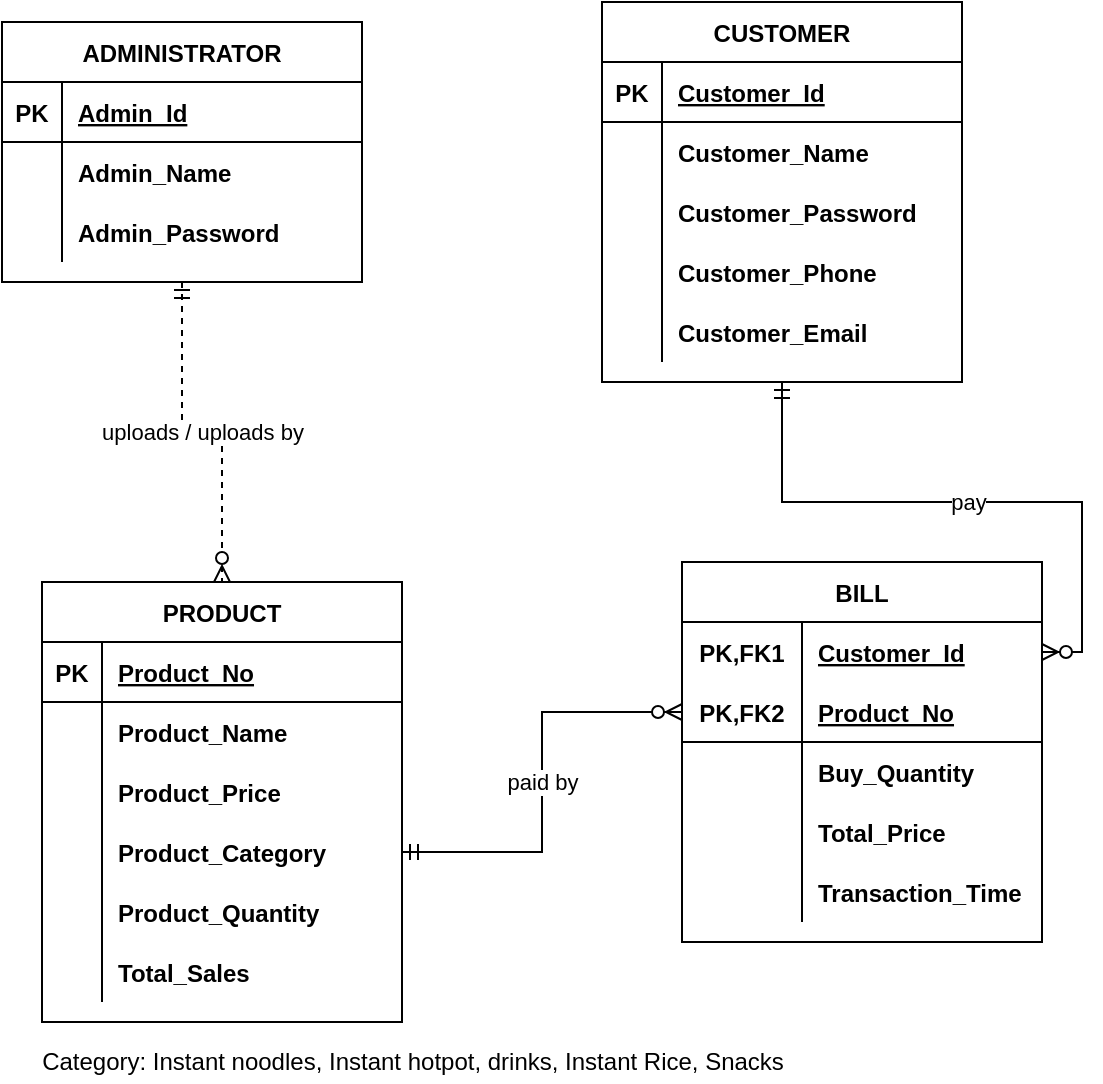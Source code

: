 <mxfile version="14.7.8" type="device"><diagram id="zZ8J8XTwpfkZjhq-rrlY" name="Page-1"><mxGraphModel dx="1038" dy="560" grid="1" gridSize="10" guides="1" tooltips="1" connect="1" arrows="1" fold="1" page="1" pageScale="1" pageWidth="850" pageHeight="1100" math="0" shadow="0"><root><mxCell id="0"/><mxCell id="1" parent="0"/><mxCell id="xEKHKt6Kv9309j9i0QB2-54" value="uploads / uploads by" style="edgeStyle=orthogonalEdgeStyle;rounded=0;orthogonalLoop=1;jettySize=auto;html=1;dashed=1;startArrow=ERmandOne;startFill=0;endArrow=ERzeroToMany;endFill=1;" parent="1" source="xEKHKt6Kv9309j9i0QB2-1" target="xEKHKt6Kv9309j9i0QB2-41" edge="1"><mxGeometry relative="1" as="geometry"/></mxCell><mxCell id="xEKHKt6Kv9309j9i0QB2-1" value="ADMINISTRATOR" style="shape=table;startSize=30;container=1;collapsible=1;childLayout=tableLayout;fixedRows=1;rowLines=0;fontStyle=1;align=center;resizeLast=1;" parent="1" vertex="1"><mxGeometry x="40" y="40" width="180" height="130" as="geometry"/></mxCell><mxCell id="xEKHKt6Kv9309j9i0QB2-2" value="" style="shape=partialRectangle;collapsible=0;dropTarget=0;pointerEvents=0;fillColor=none;top=0;left=0;bottom=1;right=0;points=[[0,0.5],[1,0.5]];portConstraint=eastwest;" parent="xEKHKt6Kv9309j9i0QB2-1" vertex="1"><mxGeometry y="30" width="180" height="30" as="geometry"/></mxCell><mxCell id="xEKHKt6Kv9309j9i0QB2-3" value="PK" style="shape=partialRectangle;connectable=0;fillColor=none;top=0;left=0;bottom=0;right=0;fontStyle=1;overflow=hidden;" parent="xEKHKt6Kv9309j9i0QB2-2" vertex="1"><mxGeometry width="30" height="30" as="geometry"/></mxCell><mxCell id="xEKHKt6Kv9309j9i0QB2-4" value="Admin_Id" style="shape=partialRectangle;connectable=0;fillColor=none;top=0;left=0;bottom=0;right=0;align=left;spacingLeft=6;fontStyle=5;overflow=hidden;" parent="xEKHKt6Kv9309j9i0QB2-2" vertex="1"><mxGeometry x="30" width="150" height="30" as="geometry"/></mxCell><mxCell id="xEKHKt6Kv9309j9i0QB2-5" value="" style="shape=partialRectangle;collapsible=0;dropTarget=0;pointerEvents=0;fillColor=none;top=0;left=0;bottom=0;right=0;points=[[0,0.5],[1,0.5]];portConstraint=eastwest;" parent="xEKHKt6Kv9309j9i0QB2-1" vertex="1"><mxGeometry y="60" width="180" height="30" as="geometry"/></mxCell><mxCell id="xEKHKt6Kv9309j9i0QB2-6" value="" style="shape=partialRectangle;connectable=0;fillColor=none;top=0;left=0;bottom=0;right=0;editable=1;overflow=hidden;" parent="xEKHKt6Kv9309j9i0QB2-5" vertex="1"><mxGeometry width="30" height="30" as="geometry"/></mxCell><mxCell id="xEKHKt6Kv9309j9i0QB2-7" value="Admin_Name" style="shape=partialRectangle;connectable=0;fillColor=none;top=0;left=0;bottom=0;right=0;align=left;spacingLeft=6;overflow=hidden;fontStyle=1" parent="xEKHKt6Kv9309j9i0QB2-5" vertex="1"><mxGeometry x="30" width="150" height="30" as="geometry"/></mxCell><mxCell id="xEKHKt6Kv9309j9i0QB2-8" value="" style="shape=partialRectangle;collapsible=0;dropTarget=0;pointerEvents=0;fillColor=none;top=0;left=0;bottom=0;right=0;points=[[0,0.5],[1,0.5]];portConstraint=eastwest;" parent="xEKHKt6Kv9309j9i0QB2-1" vertex="1"><mxGeometry y="90" width="180" height="30" as="geometry"/></mxCell><mxCell id="xEKHKt6Kv9309j9i0QB2-9" value="" style="shape=partialRectangle;connectable=0;fillColor=none;top=0;left=0;bottom=0;right=0;editable=1;overflow=hidden;" parent="xEKHKt6Kv9309j9i0QB2-8" vertex="1"><mxGeometry width="30" height="30" as="geometry"/></mxCell><mxCell id="xEKHKt6Kv9309j9i0QB2-10" value="Admin_Password" style="shape=partialRectangle;connectable=0;fillColor=none;top=0;left=0;bottom=0;right=0;align=left;spacingLeft=6;overflow=hidden;fontStyle=1" parent="xEKHKt6Kv9309j9i0QB2-8" vertex="1"><mxGeometry x="30" width="150" height="30" as="geometry"/></mxCell><mxCell id="xEKHKt6Kv9309j9i0QB2-68" value="pay" style="edgeStyle=orthogonalEdgeStyle;rounded=0;orthogonalLoop=1;jettySize=auto;html=1;exitX=0.5;exitY=1;exitDx=0;exitDy=0;entryX=1;entryY=0.5;entryDx=0;entryDy=0;startArrow=ERmandOne;startFill=0;endArrow=ERzeroToMany;endFill=1;" parent="1" source="xEKHKt6Kv9309j9i0QB2-27" target="xEKHKt6Kv9309j9i0QB2-56" edge="1"><mxGeometry relative="1" as="geometry"/></mxCell><mxCell id="xEKHKt6Kv9309j9i0QB2-27" value="CUSTOMER" style="shape=table;startSize=30;container=1;collapsible=1;childLayout=tableLayout;fixedRows=1;rowLines=0;fontStyle=1;align=center;resizeLast=1;" parent="1" vertex="1"><mxGeometry x="340" y="30" width="180" height="190" as="geometry"/></mxCell><mxCell id="xEKHKt6Kv9309j9i0QB2-28" value="" style="shape=partialRectangle;collapsible=0;dropTarget=0;pointerEvents=0;fillColor=none;top=0;left=0;bottom=1;right=0;points=[[0,0.5],[1,0.5]];portConstraint=eastwest;" parent="xEKHKt6Kv9309j9i0QB2-27" vertex="1"><mxGeometry y="30" width="180" height="30" as="geometry"/></mxCell><mxCell id="xEKHKt6Kv9309j9i0QB2-29" value="PK" style="shape=partialRectangle;connectable=0;fillColor=none;top=0;left=0;bottom=0;right=0;fontStyle=1;overflow=hidden;" parent="xEKHKt6Kv9309j9i0QB2-28" vertex="1"><mxGeometry width="30" height="30" as="geometry"/></mxCell><mxCell id="xEKHKt6Kv9309j9i0QB2-30" value="Customer_Id" style="shape=partialRectangle;connectable=0;fillColor=none;top=0;left=0;bottom=0;right=0;align=left;spacingLeft=6;fontStyle=5;overflow=hidden;" parent="xEKHKt6Kv9309j9i0QB2-28" vertex="1"><mxGeometry x="30" width="150" height="30" as="geometry"/></mxCell><mxCell id="xEKHKt6Kv9309j9i0QB2-31" value="" style="shape=partialRectangle;collapsible=0;dropTarget=0;pointerEvents=0;fillColor=none;top=0;left=0;bottom=0;right=0;points=[[0,0.5],[1,0.5]];portConstraint=eastwest;" parent="xEKHKt6Kv9309j9i0QB2-27" vertex="1"><mxGeometry y="60" width="180" height="30" as="geometry"/></mxCell><mxCell id="xEKHKt6Kv9309j9i0QB2-32" value="" style="shape=partialRectangle;connectable=0;fillColor=none;top=0;left=0;bottom=0;right=0;editable=1;overflow=hidden;" parent="xEKHKt6Kv9309j9i0QB2-31" vertex="1"><mxGeometry width="30" height="30" as="geometry"/></mxCell><mxCell id="xEKHKt6Kv9309j9i0QB2-33" value="Customer_Name" style="shape=partialRectangle;connectable=0;fillColor=none;top=0;left=0;bottom=0;right=0;align=left;spacingLeft=6;overflow=hidden;fontStyle=1" parent="xEKHKt6Kv9309j9i0QB2-31" vertex="1"><mxGeometry x="30" width="150" height="30" as="geometry"/></mxCell><mxCell id="xEKHKt6Kv9309j9i0QB2-34" value="" style="shape=partialRectangle;collapsible=0;dropTarget=0;pointerEvents=0;fillColor=none;top=0;left=0;bottom=0;right=0;points=[[0,0.5],[1,0.5]];portConstraint=eastwest;" parent="xEKHKt6Kv9309j9i0QB2-27" vertex="1"><mxGeometry y="90" width="180" height="30" as="geometry"/></mxCell><mxCell id="xEKHKt6Kv9309j9i0QB2-35" value="" style="shape=partialRectangle;connectable=0;fillColor=none;top=0;left=0;bottom=0;right=0;editable=1;overflow=hidden;" parent="xEKHKt6Kv9309j9i0QB2-34" vertex="1"><mxGeometry width="30" height="30" as="geometry"/></mxCell><mxCell id="xEKHKt6Kv9309j9i0QB2-36" value="Customer_Password" style="shape=partialRectangle;connectable=0;fillColor=none;top=0;left=0;bottom=0;right=0;align=left;spacingLeft=6;overflow=hidden;fontStyle=1" parent="xEKHKt6Kv9309j9i0QB2-34" vertex="1"><mxGeometry x="30" width="150" height="30" as="geometry"/></mxCell><mxCell id="xEKHKt6Kv9309j9i0QB2-83" value="" style="shape=partialRectangle;collapsible=0;dropTarget=0;pointerEvents=0;fillColor=none;top=0;left=0;bottom=0;right=0;points=[[0,0.5],[1,0.5]];portConstraint=eastwest;" parent="xEKHKt6Kv9309j9i0QB2-27" vertex="1"><mxGeometry y="120" width="180" height="30" as="geometry"/></mxCell><mxCell id="xEKHKt6Kv9309j9i0QB2-84" value="" style="shape=partialRectangle;connectable=0;fillColor=none;top=0;left=0;bottom=0;right=0;editable=1;overflow=hidden;" parent="xEKHKt6Kv9309j9i0QB2-83" vertex="1"><mxGeometry width="30" height="30" as="geometry"/></mxCell><mxCell id="xEKHKt6Kv9309j9i0QB2-85" value="Customer_Phone" style="shape=partialRectangle;connectable=0;fillColor=none;top=0;left=0;bottom=0;right=0;align=left;spacingLeft=6;overflow=hidden;fontStyle=1" parent="xEKHKt6Kv9309j9i0QB2-83" vertex="1"><mxGeometry x="30" width="150" height="30" as="geometry"/></mxCell><mxCell id="xEKHKt6Kv9309j9i0QB2-86" value="" style="shape=partialRectangle;collapsible=0;dropTarget=0;pointerEvents=0;fillColor=none;top=0;left=0;bottom=0;right=0;points=[[0,0.5],[1,0.5]];portConstraint=eastwest;" parent="xEKHKt6Kv9309j9i0QB2-27" vertex="1"><mxGeometry y="150" width="180" height="30" as="geometry"/></mxCell><mxCell id="xEKHKt6Kv9309j9i0QB2-87" value="" style="shape=partialRectangle;connectable=0;fillColor=none;top=0;left=0;bottom=0;right=0;editable=1;overflow=hidden;" parent="xEKHKt6Kv9309j9i0QB2-86" vertex="1"><mxGeometry width="30" height="30" as="geometry"/></mxCell><mxCell id="xEKHKt6Kv9309j9i0QB2-88" value="Customer_Email" style="shape=partialRectangle;connectable=0;fillColor=none;top=0;left=0;bottom=0;right=0;align=left;spacingLeft=6;overflow=hidden;fontStyle=1" parent="xEKHKt6Kv9309j9i0QB2-86" vertex="1"><mxGeometry x="30" width="150" height="30" as="geometry"/></mxCell><mxCell id="xEKHKt6Kv9309j9i0QB2-41" value="PRODUCT" style="shape=table;startSize=30;container=1;collapsible=1;childLayout=tableLayout;fixedRows=1;rowLines=0;fontStyle=1;align=center;resizeLast=1;" parent="1" vertex="1"><mxGeometry x="60" y="320" width="180" height="220" as="geometry"/></mxCell><mxCell id="xEKHKt6Kv9309j9i0QB2-42" value="" style="shape=partialRectangle;collapsible=0;dropTarget=0;pointerEvents=0;fillColor=none;top=0;left=0;bottom=1;right=0;points=[[0,0.5],[1,0.5]];portConstraint=eastwest;" parent="xEKHKt6Kv9309j9i0QB2-41" vertex="1"><mxGeometry y="30" width="180" height="30" as="geometry"/></mxCell><mxCell id="xEKHKt6Kv9309j9i0QB2-43" value="PK" style="shape=partialRectangle;connectable=0;fillColor=none;top=0;left=0;bottom=0;right=0;fontStyle=1;overflow=hidden;" parent="xEKHKt6Kv9309j9i0QB2-42" vertex="1"><mxGeometry width="30" height="30" as="geometry"/></mxCell><mxCell id="xEKHKt6Kv9309j9i0QB2-44" value="Product_No" style="shape=partialRectangle;connectable=0;fillColor=none;top=0;left=0;bottom=0;right=0;align=left;spacingLeft=6;fontStyle=5;overflow=hidden;" parent="xEKHKt6Kv9309j9i0QB2-42" vertex="1"><mxGeometry x="30" width="150" height="30" as="geometry"/></mxCell><mxCell id="xEKHKt6Kv9309j9i0QB2-45" value="" style="shape=partialRectangle;collapsible=0;dropTarget=0;pointerEvents=0;fillColor=none;top=0;left=0;bottom=0;right=0;points=[[0,0.5],[1,0.5]];portConstraint=eastwest;fontStyle=1" parent="xEKHKt6Kv9309j9i0QB2-41" vertex="1"><mxGeometry y="60" width="180" height="30" as="geometry"/></mxCell><mxCell id="xEKHKt6Kv9309j9i0QB2-46" value="" style="shape=partialRectangle;connectable=0;fillColor=none;top=0;left=0;bottom=0;right=0;editable=1;overflow=hidden;" parent="xEKHKt6Kv9309j9i0QB2-45" vertex="1"><mxGeometry width="30" height="30" as="geometry"/></mxCell><mxCell id="xEKHKt6Kv9309j9i0QB2-47" value="Product_Name" style="shape=partialRectangle;connectable=0;fillColor=none;top=0;left=0;bottom=0;right=0;align=left;spacingLeft=6;overflow=hidden;fontStyle=1" parent="xEKHKt6Kv9309j9i0QB2-45" vertex="1"><mxGeometry x="30" width="150" height="30" as="geometry"/></mxCell><mxCell id="xEKHKt6Kv9309j9i0QB2-90" value="" style="shape=partialRectangle;collapsible=0;dropTarget=0;pointerEvents=0;fillColor=none;top=0;left=0;bottom=0;right=0;points=[[0,0.5],[1,0.5]];portConstraint=eastwest;fontStyle=1" parent="xEKHKt6Kv9309j9i0QB2-41" vertex="1"><mxGeometry y="90" width="180" height="30" as="geometry"/></mxCell><mxCell id="xEKHKt6Kv9309j9i0QB2-91" value="" style="shape=partialRectangle;connectable=0;fillColor=none;top=0;left=0;bottom=0;right=0;editable=1;overflow=hidden;" parent="xEKHKt6Kv9309j9i0QB2-90" vertex="1"><mxGeometry width="30" height="30" as="geometry"/></mxCell><mxCell id="xEKHKt6Kv9309j9i0QB2-92" value="Product_Price" style="shape=partialRectangle;connectable=0;fillColor=none;top=0;left=0;bottom=0;right=0;align=left;spacingLeft=6;overflow=hidden;fontStyle=1" parent="xEKHKt6Kv9309j9i0QB2-90" vertex="1"><mxGeometry x="30" width="150" height="30" as="geometry"/></mxCell><mxCell id="xEKHKt6Kv9309j9i0QB2-48" value="" style="shape=partialRectangle;collapsible=0;dropTarget=0;pointerEvents=0;fillColor=none;top=0;left=0;bottom=0;right=0;points=[[0,0.5],[1,0.5]];portConstraint=eastwest;" parent="xEKHKt6Kv9309j9i0QB2-41" vertex="1"><mxGeometry y="120" width="180" height="30" as="geometry"/></mxCell><mxCell id="xEKHKt6Kv9309j9i0QB2-49" value="" style="shape=partialRectangle;connectable=0;fillColor=none;top=0;left=0;bottom=0;right=0;editable=1;overflow=hidden;" parent="xEKHKt6Kv9309j9i0QB2-48" vertex="1"><mxGeometry width="30" height="30" as="geometry"/></mxCell><mxCell id="xEKHKt6Kv9309j9i0QB2-50" value="Product_Category" style="shape=partialRectangle;connectable=0;fillColor=none;top=0;left=0;bottom=0;right=0;align=left;spacingLeft=6;overflow=hidden;fontStyle=1" parent="xEKHKt6Kv9309j9i0QB2-48" vertex="1"><mxGeometry x="30" width="150" height="30" as="geometry"/></mxCell><mxCell id="xEKHKt6Kv9309j9i0QB2-51" value="" style="shape=partialRectangle;collapsible=0;dropTarget=0;pointerEvents=0;fillColor=none;top=0;left=0;bottom=0;right=0;points=[[0,0.5],[1,0.5]];portConstraint=eastwest;" parent="xEKHKt6Kv9309j9i0QB2-41" vertex="1"><mxGeometry y="150" width="180" height="30" as="geometry"/></mxCell><mxCell id="xEKHKt6Kv9309j9i0QB2-52" value="" style="shape=partialRectangle;connectable=0;fillColor=none;top=0;left=0;bottom=0;right=0;editable=1;overflow=hidden;" parent="xEKHKt6Kv9309j9i0QB2-51" vertex="1"><mxGeometry width="30" height="30" as="geometry"/></mxCell><mxCell id="xEKHKt6Kv9309j9i0QB2-53" value="Product_Quantity" style="shape=partialRectangle;connectable=0;fillColor=none;top=0;left=0;bottom=0;right=0;align=left;spacingLeft=6;overflow=hidden;fontStyle=1" parent="xEKHKt6Kv9309j9i0QB2-51" vertex="1"><mxGeometry x="30" width="150" height="30" as="geometry"/></mxCell><mxCell id="fgjANzOsel9Qr0hj-D3D-1" value="" style="shape=partialRectangle;collapsible=0;dropTarget=0;pointerEvents=0;fillColor=none;top=0;left=0;bottom=0;right=0;points=[[0,0.5],[1,0.5]];portConstraint=eastwest;" parent="xEKHKt6Kv9309j9i0QB2-41" vertex="1"><mxGeometry y="180" width="180" height="30" as="geometry"/></mxCell><mxCell id="fgjANzOsel9Qr0hj-D3D-2" value="" style="shape=partialRectangle;connectable=0;fillColor=none;top=0;left=0;bottom=0;right=0;editable=1;overflow=hidden;" parent="fgjANzOsel9Qr0hj-D3D-1" vertex="1"><mxGeometry width="30" height="30" as="geometry"/></mxCell><mxCell id="fgjANzOsel9Qr0hj-D3D-3" value="Total_Sales" style="shape=partialRectangle;connectable=0;fillColor=none;top=0;left=0;bottom=0;right=0;align=left;spacingLeft=6;overflow=hidden;fontStyle=1" parent="fgjANzOsel9Qr0hj-D3D-1" vertex="1"><mxGeometry x="30" width="150" height="30" as="geometry"/></mxCell><mxCell id="xEKHKt6Kv9309j9i0QB2-55" value="BILL" style="shape=table;startSize=30;container=1;collapsible=1;childLayout=tableLayout;fixedRows=1;rowLines=0;fontStyle=1;align=center;resizeLast=1;" parent="1" vertex="1"><mxGeometry x="380" y="310" width="180" height="190" as="geometry"/></mxCell><mxCell id="xEKHKt6Kv9309j9i0QB2-56" value="" style="shape=partialRectangle;collapsible=0;dropTarget=0;pointerEvents=0;fillColor=none;top=0;left=0;bottom=0;right=0;points=[[0,0.5],[1,0.5]];portConstraint=eastwest;" parent="xEKHKt6Kv9309j9i0QB2-55" vertex="1"><mxGeometry y="30" width="180" height="30" as="geometry"/></mxCell><mxCell id="xEKHKt6Kv9309j9i0QB2-57" value="PK,FK1" style="shape=partialRectangle;connectable=0;fillColor=none;top=0;left=0;bottom=0;right=0;fontStyle=1;overflow=hidden;" parent="xEKHKt6Kv9309j9i0QB2-56" vertex="1"><mxGeometry width="60.0" height="30" as="geometry"/></mxCell><mxCell id="xEKHKt6Kv9309j9i0QB2-58" value="Customer_Id" style="shape=partialRectangle;connectable=0;fillColor=none;top=0;left=0;bottom=0;right=0;align=left;spacingLeft=6;fontStyle=5;overflow=hidden;" parent="xEKHKt6Kv9309j9i0QB2-56" vertex="1"><mxGeometry x="60.0" width="120" height="30" as="geometry"/></mxCell><mxCell id="xEKHKt6Kv9309j9i0QB2-59" value="" style="shape=partialRectangle;collapsible=0;dropTarget=0;pointerEvents=0;fillColor=none;top=0;left=0;bottom=1;right=0;points=[[0,0.5],[1,0.5]];portConstraint=eastwest;" parent="xEKHKt6Kv9309j9i0QB2-55" vertex="1"><mxGeometry y="60" width="180" height="30" as="geometry"/></mxCell><mxCell id="xEKHKt6Kv9309j9i0QB2-60" value="PK,FK2" style="shape=partialRectangle;connectable=0;fillColor=none;top=0;left=0;bottom=0;right=0;fontStyle=1;overflow=hidden;" parent="xEKHKt6Kv9309j9i0QB2-59" vertex="1"><mxGeometry width="60.0" height="30" as="geometry"/></mxCell><mxCell id="xEKHKt6Kv9309j9i0QB2-61" value="Product_No" style="shape=partialRectangle;connectable=0;fillColor=none;top=0;left=0;bottom=0;right=0;align=left;spacingLeft=6;fontStyle=5;overflow=hidden;" parent="xEKHKt6Kv9309j9i0QB2-59" vertex="1"><mxGeometry x="60.0" width="120" height="30" as="geometry"/></mxCell><mxCell id="xEKHKt6Kv9309j9i0QB2-62" value="" style="shape=partialRectangle;collapsible=0;dropTarget=0;pointerEvents=0;fillColor=none;top=0;left=0;bottom=0;right=0;points=[[0,0.5],[1,0.5]];portConstraint=eastwest;" parent="xEKHKt6Kv9309j9i0QB2-55" vertex="1"><mxGeometry y="90" width="180" height="30" as="geometry"/></mxCell><mxCell id="xEKHKt6Kv9309j9i0QB2-63" value="" style="shape=partialRectangle;connectable=0;fillColor=none;top=0;left=0;bottom=0;right=0;editable=1;overflow=hidden;" parent="xEKHKt6Kv9309j9i0QB2-62" vertex="1"><mxGeometry width="60.0" height="30" as="geometry"/></mxCell><mxCell id="xEKHKt6Kv9309j9i0QB2-64" value="Buy_Quantity" style="shape=partialRectangle;connectable=0;fillColor=none;top=0;left=0;bottom=0;right=0;align=left;spacingLeft=6;overflow=hidden;fontStyle=1" parent="xEKHKt6Kv9309j9i0QB2-62" vertex="1"><mxGeometry x="60.0" width="120" height="30" as="geometry"/></mxCell><mxCell id="xEKHKt6Kv9309j9i0QB2-65" value="" style="shape=partialRectangle;collapsible=0;dropTarget=0;pointerEvents=0;fillColor=none;top=0;left=0;bottom=0;right=0;points=[[0,0.5],[1,0.5]];portConstraint=eastwest;" parent="xEKHKt6Kv9309j9i0QB2-55" vertex="1"><mxGeometry y="120" width="180" height="30" as="geometry"/></mxCell><mxCell id="xEKHKt6Kv9309j9i0QB2-66" value="" style="shape=partialRectangle;connectable=0;fillColor=none;top=0;left=0;bottom=0;right=0;editable=1;overflow=hidden;" parent="xEKHKt6Kv9309j9i0QB2-65" vertex="1"><mxGeometry width="60.0" height="30" as="geometry"/></mxCell><mxCell id="xEKHKt6Kv9309j9i0QB2-67" value="Total_Price" style="shape=partialRectangle;connectable=0;fillColor=none;top=0;left=0;bottom=0;right=0;align=left;spacingLeft=6;overflow=hidden;fontStyle=1" parent="xEKHKt6Kv9309j9i0QB2-65" vertex="1"><mxGeometry x="60.0" width="120" height="30" as="geometry"/></mxCell><mxCell id="eHv_qfj5uf6u08L1AJfI-2" value="" style="shape=partialRectangle;collapsible=0;dropTarget=0;pointerEvents=0;fillColor=none;top=0;left=0;bottom=0;right=0;points=[[0,0.5],[1,0.5]];portConstraint=eastwest;" vertex="1" parent="xEKHKt6Kv9309j9i0QB2-55"><mxGeometry y="150" width="180" height="30" as="geometry"/></mxCell><mxCell id="eHv_qfj5uf6u08L1AJfI-3" value="" style="shape=partialRectangle;connectable=0;fillColor=none;top=0;left=0;bottom=0;right=0;editable=1;overflow=hidden;" vertex="1" parent="eHv_qfj5uf6u08L1AJfI-2"><mxGeometry width="60.0" height="30" as="geometry"/></mxCell><mxCell id="eHv_qfj5uf6u08L1AJfI-4" value="Transaction_Time" style="shape=partialRectangle;connectable=0;fillColor=none;top=0;left=0;bottom=0;right=0;align=left;spacingLeft=6;overflow=hidden;fontStyle=1" vertex="1" parent="eHv_qfj5uf6u08L1AJfI-2"><mxGeometry x="60.0" width="120" height="30" as="geometry"/></mxCell><mxCell id="xEKHKt6Kv9309j9i0QB2-69" value="paid by" style="edgeStyle=orthogonalEdgeStyle;rounded=0;orthogonalLoop=1;jettySize=auto;html=1;entryX=0;entryY=0.5;entryDx=0;entryDy=0;startArrow=ERmandOne;startFill=0;endArrow=ERzeroToMany;endFill=1;" parent="1" source="xEKHKt6Kv9309j9i0QB2-48" target="xEKHKt6Kv9309j9i0QB2-59" edge="1"><mxGeometry relative="1" as="geometry"/></mxCell><mxCell id="xEKHKt6Kv9309j9i0QB2-89" value="Category: Instant noodles, Instant hotpot, drinks, Instant Rice, Snacks" style="text;html=1;align=center;verticalAlign=middle;resizable=0;points=[];autosize=1;" parent="1" vertex="1"><mxGeometry x="50" y="550" width="390" height="20" as="geometry"/></mxCell></root></mxGraphModel></diagram></mxfile>